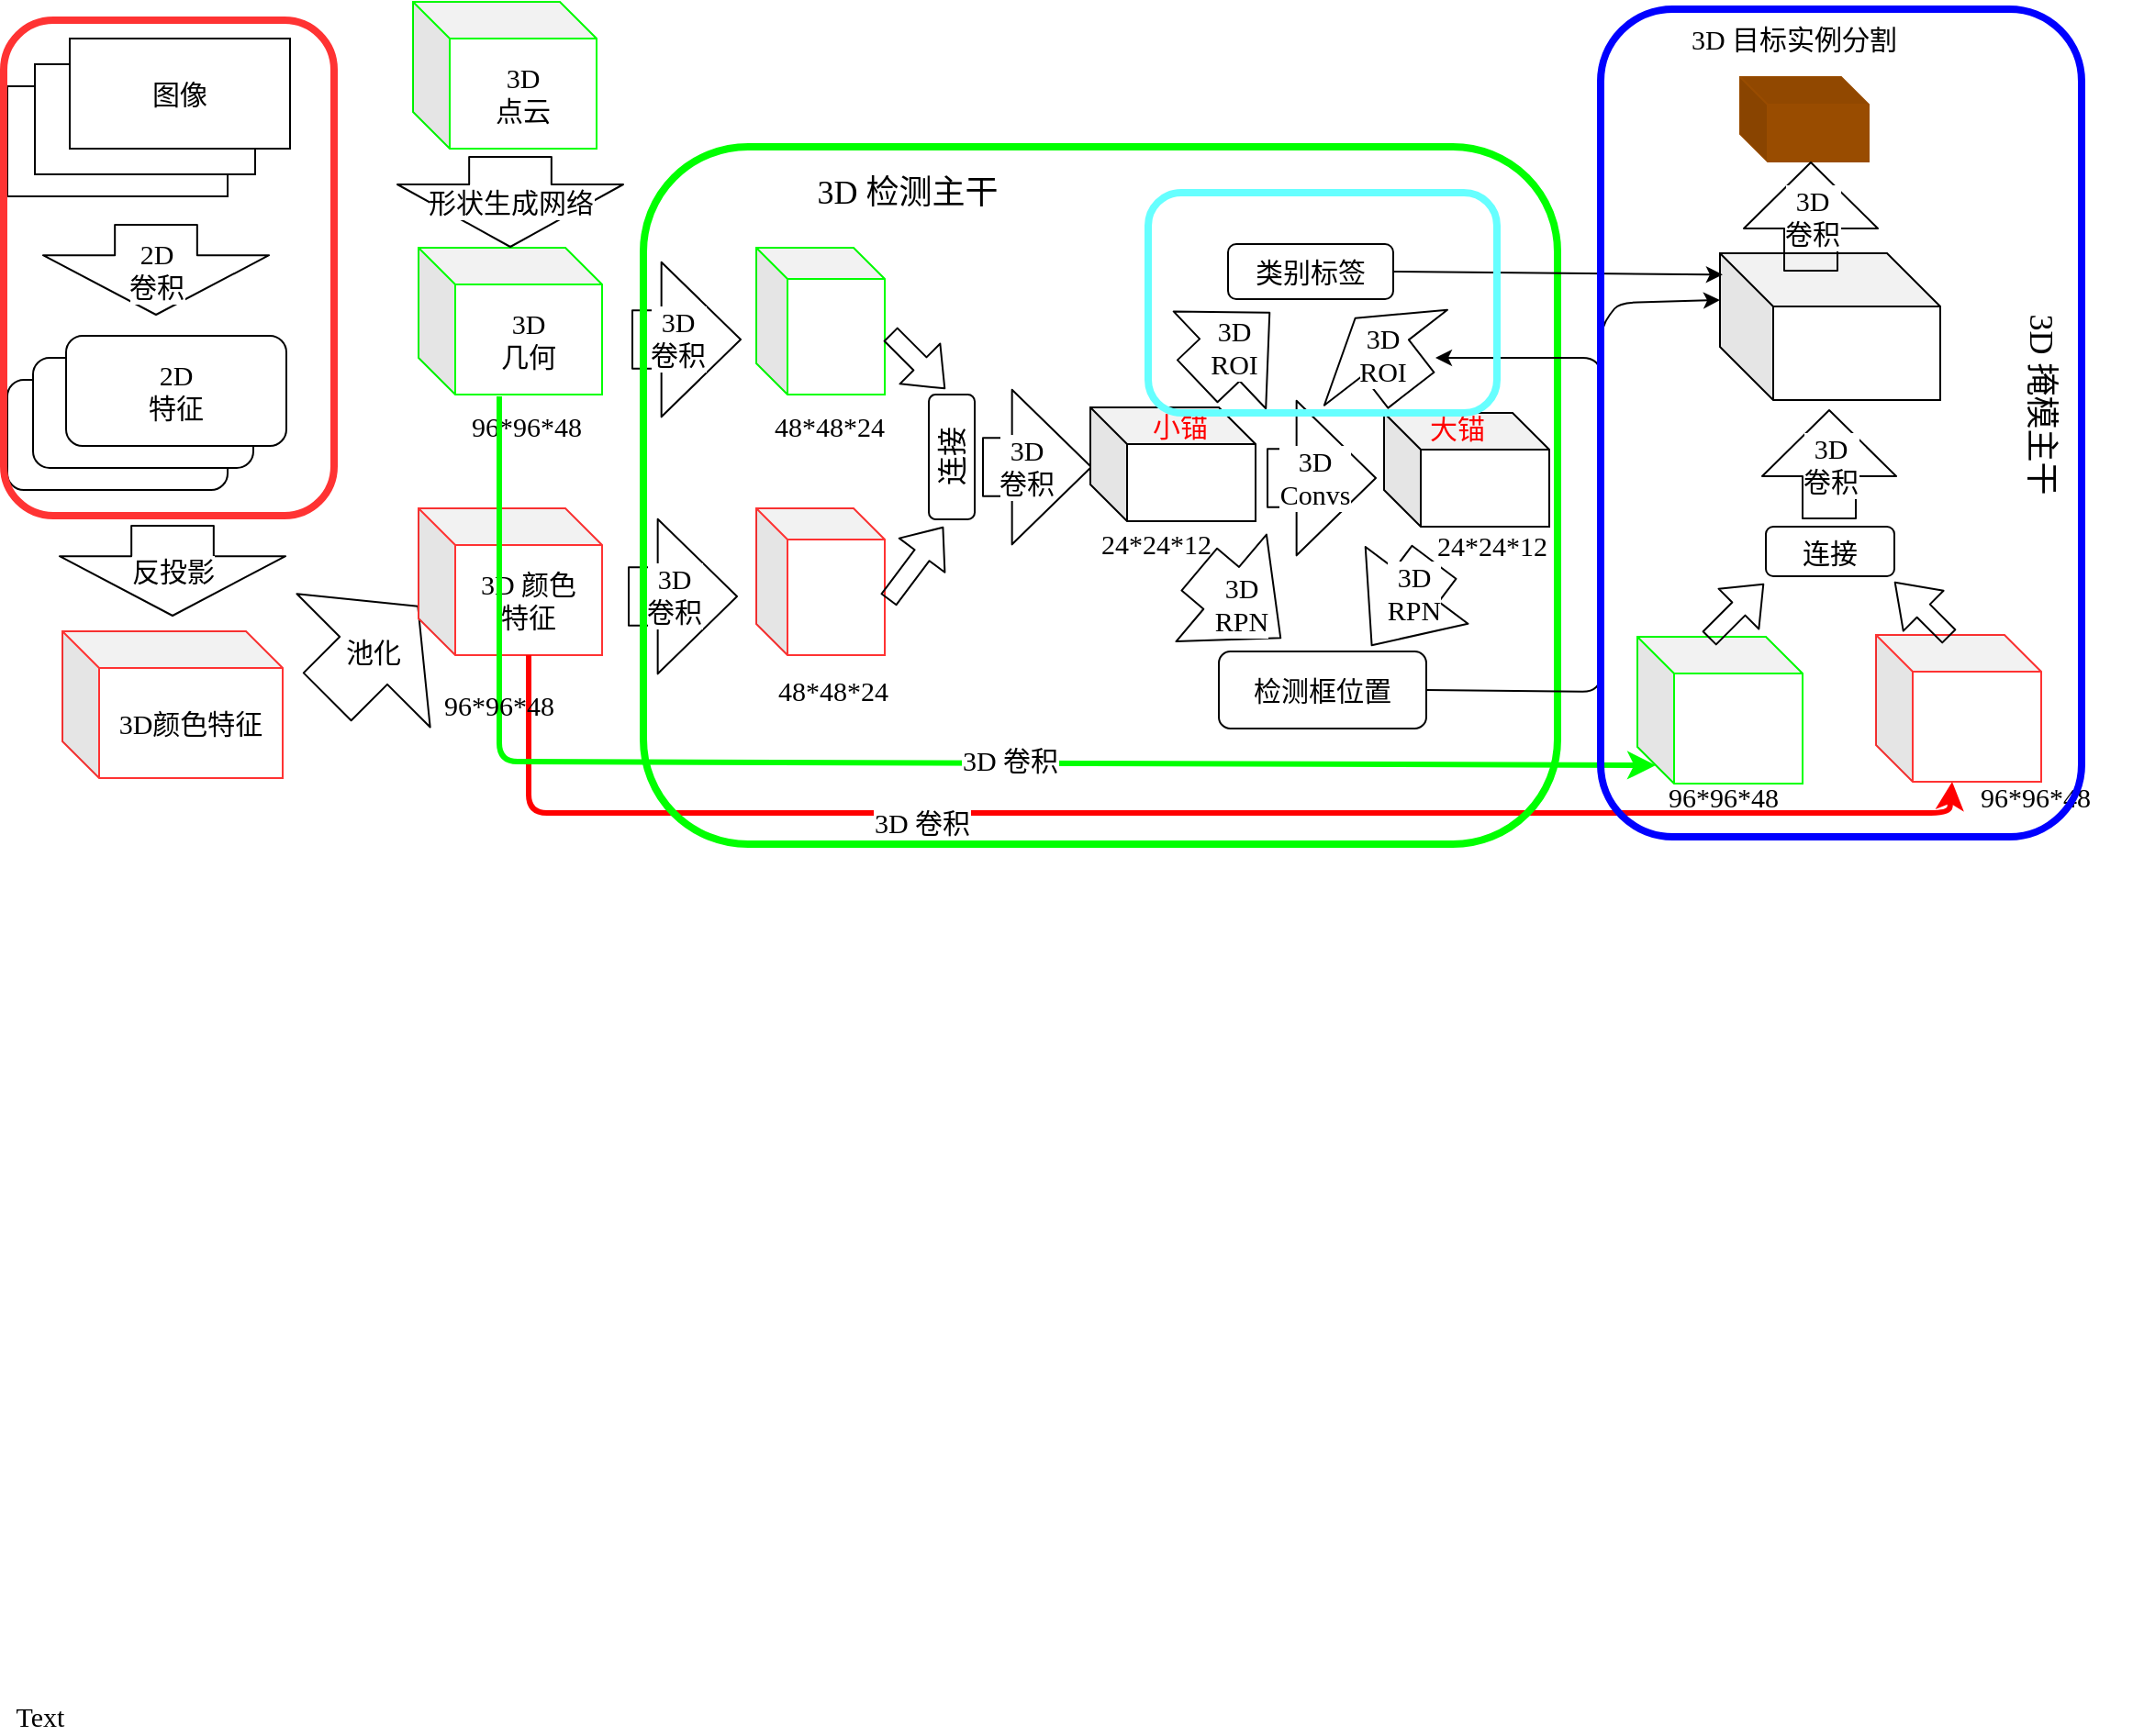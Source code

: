 <mxfile version="11.0.7" type="github"><diagram id="8dTToDnn2G2WXomE8Tt0" name="Page-1"><mxGraphModel dx="1406" dy="772" grid="1" gridSize="10" guides="1" tooltips="1" connect="1" arrows="1" fold="1" page="1" pageScale="1" pageWidth="827" pageHeight="1169" math="0" shadow="0"><root><mxCell id="0"/><mxCell id="1" parent="0"/><mxCell id="JRq2Q3PBXSEXSQGoBKzm-1" value="" style="rounded=0;whiteSpace=wrap;html=1;fontFamily=Times New Roman;fontSize=15;" parent="1" vertex="1"><mxGeometry x="32" y="72" width="120" height="60" as="geometry"/></mxCell><mxCell id="JRq2Q3PBXSEXSQGoBKzm-2" value="" style="rounded=0;whiteSpace=wrap;html=1;fontFamily=Times New Roman;fontSize=15;" parent="1" vertex="1"><mxGeometry x="47" y="60" width="120" height="60" as="geometry"/></mxCell><mxCell id="JRq2Q3PBXSEXSQGoBKzm-3" value="图像" style="rounded=0;whiteSpace=wrap;html=1;fontFamily=Times New Roman;fontSize=15;" parent="1" vertex="1"><mxGeometry x="66" y="46" width="120" height="60" as="geometry"/></mxCell><mxCell id="JRq2Q3PBXSEXSQGoBKzm-4" value="2D&lt;br style=&quot;font-size: 15px&quot;&gt;卷积" style="shape=flexArrow;endArrow=classic;html=1;endWidth=77.241;endSize=10.469;width=44.828;fontFamily=Times New Roman;fontSize=15;" parent="1" edge="1"><mxGeometry width="50" height="50" relative="1" as="geometry"><mxPoint x="113" y="147" as="sourcePoint"/><mxPoint x="113" y="197" as="targetPoint"/></mxGeometry></mxCell><mxCell id="JRq2Q3PBXSEXSQGoBKzm-5" value="" style="rounded=1;whiteSpace=wrap;html=1;fontFamily=Times New Roman;fontSize=15;" parent="1" vertex="1"><mxGeometry x="32" y="232" width="120" height="60" as="geometry"/></mxCell><mxCell id="JRq2Q3PBXSEXSQGoBKzm-6" value="" style="rounded=1;whiteSpace=wrap;html=1;fontFamily=Times New Roman;fontSize=15;" parent="1" vertex="1"><mxGeometry x="46" y="220" width="120" height="60" as="geometry"/></mxCell><mxCell id="JRq2Q3PBXSEXSQGoBKzm-7" value="2D&lt;br style=&quot;font-size: 15px&quot;&gt;特征" style="rounded=1;whiteSpace=wrap;html=1;fontFamily=Times New Roman;fontSize=15;" parent="1" vertex="1"><mxGeometry x="64" y="208" width="120" height="60" as="geometry"/></mxCell><mxCell id="JRq2Q3PBXSEXSQGoBKzm-8" value="反投影" style="shape=flexArrow;endArrow=classic;html=1;endWidth=77.241;endSize=10.469;width=44.828;fontFamily=Times New Roman;fontSize=15;" parent="1" edge="1"><mxGeometry width="50" height="50" relative="1" as="geometry"><mxPoint x="122" y="311" as="sourcePoint"/><mxPoint x="122" y="361" as="targetPoint"/></mxGeometry></mxCell><mxCell id="JRq2Q3PBXSEXSQGoBKzm-9" value="3D颜色特征" style="shape=cube;whiteSpace=wrap;html=1;boundedLbl=1;backgroundOutline=1;darkOpacity=0.05;darkOpacity2=0.1;strokeColor=#FF3333;fontFamily=Times New Roman;fontSize=15;" parent="1" vertex="1"><mxGeometry x="62" y="369" width="120" height="80" as="geometry"/></mxCell><mxCell id="JRq2Q3PBXSEXSQGoBKzm-10" value="池化" style="shape=flexArrow;endArrow=classic;html=1;endWidth=65;endSize=13.625;width=36.667;fontFamily=Times New Roman;fontSize=15;" parent="1" edge="1"><mxGeometry width="50" height="50" relative="1" as="geometry"><mxPoint x="206" y="405" as="sourcePoint"/><mxPoint x="256" y="355" as="targetPoint"/></mxGeometry></mxCell><mxCell id="JRq2Q3PBXSEXSQGoBKzm-12" value="3D&lt;br style=&quot;font-size: 15px&quot;&gt;几何" style="shape=cube;whiteSpace=wrap;html=1;boundedLbl=1;backgroundOutline=1;darkOpacity=0.05;darkOpacity2=0.1;strokeColor=#00FF00;fontFamily=Times New Roman;fontSize=15;" parent="1" vertex="1"><mxGeometry x="256" y="160" width="100" height="80" as="geometry"/></mxCell><mxCell id="JRq2Q3PBXSEXSQGoBKzm-13" value="3D 颜色&lt;br&gt;特征" style="shape=cube;whiteSpace=wrap;html=1;boundedLbl=1;backgroundOutline=1;darkOpacity=0.05;darkOpacity2=0.1;strokeColor=#FF3333;fontFamily=Times New Roman;fontSize=15;" parent="1" vertex="1"><mxGeometry x="256" y="302" width="100" height="80" as="geometry"/></mxCell><mxCell id="JRq2Q3PBXSEXSQGoBKzm-14" value="96*96*48" style="text;html=1;fontFamily=Times New Roman;fontSize=15;" parent="1" vertex="1"><mxGeometry x="283" y="242" width="70" height="30" as="geometry"/></mxCell><mxCell id="JRq2Q3PBXSEXSQGoBKzm-15" value="" style="shape=flexArrow;endArrow=classic;html=1;endWidth=51.667;endSize=14.058;width=31.667;fontFamily=Times New Roman;fontSize=15;" parent="1" edge="1"><mxGeometry width="50" height="50" relative="1" as="geometry"><mxPoint x="372" y="210" as="sourcePoint"/><mxPoint x="432" y="210" as="targetPoint"/></mxGeometry></mxCell><mxCell id="JRq2Q3PBXSEXSQGoBKzm-16" value="3D&lt;br style=&quot;font-size: 15px&quot;&gt;卷积" style="text;html=1;resizable=0;points=[];align=center;verticalAlign=middle;labelBackgroundColor=#ffffff;fontFamily=Times New Roman;fontSize=15;" parent="JRq2Q3PBXSEXSQGoBKzm-15" vertex="1" connectable="0"><mxGeometry x="-0.183" y="13" relative="1" as="geometry"><mxPoint y="12" as="offset"/></mxGeometry></mxCell><mxCell id="JRq2Q3PBXSEXSQGoBKzm-17" value="" style="shape=flexArrow;endArrow=classic;html=1;endWidth=51.667;endSize=14.058;width=31.667;fontFamily=Times New Roman;fontSize=15;" parent="1" edge="1"><mxGeometry width="50" height="50" relative="1" as="geometry"><mxPoint x="370" y="350" as="sourcePoint"/><mxPoint x="430" y="350" as="targetPoint"/></mxGeometry></mxCell><mxCell id="JRq2Q3PBXSEXSQGoBKzm-18" value="3D&lt;br style=&quot;font-size: 15px&quot;&gt;卷积" style="text;html=1;resizable=0;points=[];align=center;verticalAlign=middle;labelBackgroundColor=#ffffff;fontFamily=Times New Roman;fontSize=15;" parent="JRq2Q3PBXSEXSQGoBKzm-17" vertex="1" connectable="0"><mxGeometry x="-0.183" y="13" relative="1" as="geometry"><mxPoint y="12" as="offset"/></mxGeometry></mxCell><mxCell id="JRq2Q3PBXSEXSQGoBKzm-19" value="" style="shape=cube;whiteSpace=wrap;html=1;boundedLbl=1;backgroundOutline=1;darkOpacity=0.05;darkOpacity2=0.1;size=17;strokeColor=#00FF00;fontFamily=Times New Roman;fontSize=15;" parent="1" vertex="1"><mxGeometry x="440" y="160" width="70" height="80" as="geometry"/></mxCell><mxCell id="JRq2Q3PBXSEXSQGoBKzm-22" value="" style="shape=cube;whiteSpace=wrap;html=1;boundedLbl=1;backgroundOutline=1;darkOpacity=0.05;darkOpacity2=0.1;size=17;strokeColor=#FF3333;fontFamily=Times New Roman;fontSize=15;" parent="1" vertex="1"><mxGeometry x="440" y="302" width="70" height="80" as="geometry"/></mxCell><mxCell id="JRq2Q3PBXSEXSQGoBKzm-23" value="&lt;font style=&quot;font-size: 16px&quot;&gt;连接&lt;/font&gt;" style="rounded=1;whiteSpace=wrap;html=1;fontFamily=Times New Roman;fontSize=15;horizontal=0;" parent="1" vertex="1"><mxGeometry x="534" y="240" width="25" height="68" as="geometry"/></mxCell><mxCell id="JRq2Q3PBXSEXSQGoBKzm-26" value="" style="shape=flexArrow;endArrow=classic;html=1;endWidth=51.667;endSize=14.058;width=31.667;fontFamily=Times New Roman;fontSize=15;" parent="1" edge="1"><mxGeometry width="50" height="50" relative="1" as="geometry"><mxPoint x="563" y="279.5" as="sourcePoint"/><mxPoint x="623" y="279.5" as="targetPoint"/></mxGeometry></mxCell><mxCell id="JRq2Q3PBXSEXSQGoBKzm-27" value="3D&lt;br style=&quot;font-size: 15px&quot;&gt;卷积" style="text;html=1;resizable=0;points=[];align=center;verticalAlign=middle;labelBackgroundColor=#ffffff;fontFamily=Times New Roman;fontSize=15;" parent="JRq2Q3PBXSEXSQGoBKzm-26" vertex="1" connectable="0"><mxGeometry x="-0.183" y="13" relative="1" as="geometry"><mxPoint x="-1" y="12" as="offset"/></mxGeometry></mxCell><mxCell id="JRq2Q3PBXSEXSQGoBKzm-28" value="" style="shape=cube;whiteSpace=wrap;html=1;boundedLbl=1;backgroundOutline=1;darkOpacity=0.05;darkOpacity2=0.1;fontFamily=Times New Roman;fontSize=15;" parent="1" vertex="1"><mxGeometry x="622" y="247" width="90" height="62" as="geometry"/></mxCell><mxCell id="JRq2Q3PBXSEXSQGoBKzm-30" value="" style="shape=cube;whiteSpace=wrap;html=1;boundedLbl=1;backgroundOutline=1;darkOpacity=0.05;darkOpacity2=0.1;fontFamily=Times New Roman;fontSize=15;" parent="1" vertex="1"><mxGeometry x="782" y="250" width="90" height="62" as="geometry"/></mxCell><mxCell id="JRq2Q3PBXSEXSQGoBKzm-32" value="&lt;font color=&quot;#ff0000&quot;&gt;小锚&lt;/font&gt;" style="text;html=1;strokeColor=none;fillColor=none;align=center;verticalAlign=middle;whiteSpace=wrap;rounded=0;fontFamily=Times New Roman;fontSize=15;" parent="1" vertex="1"><mxGeometry x="621" y="247" width="100" height="20" as="geometry"/></mxCell><mxCell id="JRq2Q3PBXSEXSQGoBKzm-33" value="&lt;font color=&quot;#ff0000&quot;&gt;大锚&lt;/font&gt;" style="text;html=1;strokeColor=none;fillColor=none;align=center;verticalAlign=middle;whiteSpace=wrap;rounded=0;fontFamily=Times New Roman;fontSize=15;" parent="1" vertex="1"><mxGeometry x="772" y="248" width="100" height="20" as="geometry"/></mxCell><mxCell id="JRq2Q3PBXSEXSQGoBKzm-34" value="3D&lt;br style=&quot;font-size: 15px;&quot;&gt;ROI" style="shape=flexArrow;endArrow=classic;html=1;endWidth=40.333;endSize=12.16;width=31.667;fontFamily=Times New Roman;fontSize=15;" parent="1" edge="1"><mxGeometry width="50" height="50" relative="1" as="geometry"><mxPoint x="680" y="233" as="sourcePoint"/><mxPoint x="720" y="195" as="targetPoint"/></mxGeometry></mxCell><mxCell id="JRq2Q3PBXSEXSQGoBKzm-37" value="类别标签" style="rounded=1;whiteSpace=wrap;html=1;fontFamily=Times New Roman;fontSize=15;" parent="1" vertex="1"><mxGeometry x="697" y="158" width="90" height="30" as="geometry"/></mxCell><mxCell id="JRq2Q3PBXSEXSQGoBKzm-38" value="3D&lt;br style=&quot;font-size: 15px;&quot;&gt;RPN" style="shape=flexArrow;endArrow=classic;html=1;endWidth=45.278;endSize=13.75;width=30;fontFamily=Times New Roman;fontSize=15;" parent="1" edge="1"><mxGeometry width="50" height="50" relative="1" as="geometry"><mxPoint x="681" y="335" as="sourcePoint"/><mxPoint x="726" y="373" as="targetPoint"/></mxGeometry></mxCell><mxCell id="JRq2Q3PBXSEXSQGoBKzm-39" value="" style="shape=flexArrow;endArrow=classic;html=1;endWidth=38.824;endSize=13.271;width=30;fontFamily=Times New Roman;fontSize=15;" parent="1" edge="1"><mxGeometry width="50" height="50" relative="1" as="geometry"><mxPoint x="809.5" y="331" as="sourcePoint"/><mxPoint x="775" y="377" as="targetPoint"/></mxGeometry></mxCell><mxCell id="JRq2Q3PBXSEXSQGoBKzm-40" value="3D&lt;br style=&quot;font-size: 15px;&quot;&gt;RPN" style="text;html=1;resizable=0;points=[];align=center;verticalAlign=middle;labelBackgroundColor=#ffffff;fontFamily=Times New Roman;fontSize=15;" parent="JRq2Q3PBXSEXSQGoBKzm-39" vertex="1" connectable="0"><mxGeometry x="-0.362" y="-1" relative="1" as="geometry"><mxPoint y="3" as="offset"/></mxGeometry></mxCell><mxCell id="JRq2Q3PBXSEXSQGoBKzm-41" value="检测框位置" style="rounded=1;whiteSpace=wrap;html=1;fontFamily=Times New Roman;fontSize=15;" parent="1" vertex="1"><mxGeometry x="692" y="380" width="113" height="42" as="geometry"/></mxCell><mxCell id="W9sIAA5rkvRDu5AHwiE3-2" value="" style="endArrow=classic;html=1;fontFamily=Times New Roman;fontSize=15;strokeColor=#FF0000;strokeWidth=3;exitX=0;exitY=0;exitDx=60;exitDy=80;exitPerimeter=0;" parent="1" source="JRq2Q3PBXSEXSQGoBKzm-13" target="W9sIAA5rkvRDu5AHwiE3-5" edge="1"><mxGeometry width="50" height="50" relative="1" as="geometry"><mxPoint x="299" y="380" as="sourcePoint"/><mxPoint x="1059" y="449" as="targetPoint"/><Array as="points"><mxPoint x="316" y="468"/><mxPoint x="1090" y="468"/></Array></mxGeometry></mxCell><mxCell id="W9sIAA5rkvRDu5AHwiE3-25" value="3D 卷积" style="text;html=1;resizable=0;points=[];align=center;verticalAlign=middle;labelBackgroundColor=#ffffff;fontSize=15;fontFamily=Times New Roman;" parent="W9sIAA5rkvRDu5AHwiE3-2" vertex="1" connectable="0"><mxGeometry x="-0.316" y="-5" relative="1" as="geometry"><mxPoint as="offset"/></mxGeometry></mxCell><mxCell id="W9sIAA5rkvRDu5AHwiE3-3" value="" style="endArrow=classic;html=1;fontFamily=Times New Roman;fontSize=15;strokeColor=#00FF00;strokeWidth=3;" parent="1" edge="1"><mxGeometry width="50" height="50" relative="1" as="geometry"><mxPoint x="300" y="241" as="sourcePoint"/><mxPoint x="930" y="442" as="targetPoint"/><Array as="points"><mxPoint x="300" y="440"/></Array></mxGeometry></mxCell><mxCell id="W9sIAA5rkvRDu5AHwiE3-26" value="3D 卷积" style="text;html=1;resizable=0;points=[];align=center;verticalAlign=middle;labelBackgroundColor=#ffffff;fontSize=15;fontFamily=Times New Roman;" parent="W9sIAA5rkvRDu5AHwiE3-3" vertex="1" connectable="0"><mxGeometry x="0.151" y="2" relative="1" as="geometry"><mxPoint as="offset"/></mxGeometry></mxCell><mxCell id="W9sIAA5rkvRDu5AHwiE3-4" value="" style="shape=cube;whiteSpace=wrap;html=1;boundedLbl=1;backgroundOutline=1;darkOpacity=0.05;darkOpacity2=0.1;strokeColor=#00FF00;fontFamily=Times New Roman;fontSize=15;" parent="1" vertex="1"><mxGeometry x="920" y="372" width="90" height="80" as="geometry"/></mxCell><mxCell id="W9sIAA5rkvRDu5AHwiE3-5" value="" style="shape=cube;whiteSpace=wrap;html=1;boundedLbl=1;backgroundOutline=1;darkOpacity=0.05;darkOpacity2=0.1;strokeColor=#FF3333;fontFamily=Times New Roman;fontSize=15;" parent="1" vertex="1"><mxGeometry x="1050" y="371" width="90" height="80" as="geometry"/></mxCell><mxCell id="W9sIAA5rkvRDu5AHwiE3-7" value="" style="shape=flexArrow;endArrow=classic;html=1;fontFamily=Times New Roman;fontSize=15;" parent="1" edge="1"><mxGeometry width="50" height="50" relative="1" as="geometry"><mxPoint x="959" y="373" as="sourcePoint"/><mxPoint x="989" y="343" as="targetPoint"/></mxGeometry></mxCell><mxCell id="W9sIAA5rkvRDu5AHwiE3-8" value="" style="shape=flexArrow;endArrow=classic;html=1;width=10;endSize=6.97;fontFamily=Times New Roman;fontSize=15;" parent="1" edge="1"><mxGeometry width="50" height="50" relative="1" as="geometry"><mxPoint x="1090" y="372" as="sourcePoint"/><mxPoint x="1060" y="342" as="targetPoint"/></mxGeometry></mxCell><mxCell id="W9sIAA5rkvRDu5AHwiE3-9" value="连接" style="rounded=1;whiteSpace=wrap;html=1;fontFamily=Times New Roman;fontSize=15;" parent="1" vertex="1"><mxGeometry x="990" y="312" width="70" height="27" as="geometry"/></mxCell><mxCell id="W9sIAA5rkvRDu5AHwiE3-10" value="3D&lt;br&gt;卷积" style="shape=flexArrow;endArrow=classic;html=1;endWidth=43;endSize=11.67;width=29;fontFamily=Times New Roman;fontSize=15;" parent="1" edge="1"><mxGeometry width="50" height="50" relative="1" as="geometry"><mxPoint x="1024.5" y="308" as="sourcePoint"/><mxPoint x="1024.5" y="248" as="targetPoint"/></mxGeometry></mxCell><mxCell id="W9sIAA5rkvRDu5AHwiE3-12" value="" style="shape=cube;whiteSpace=wrap;html=1;boundedLbl=1;backgroundOutline=1;darkOpacity=0.05;darkOpacity2=0.1;size=29;fontFamily=Times New Roman;fontSize=15;" parent="1" vertex="1"><mxGeometry x="965" y="163" width="120" height="80" as="geometry"/></mxCell><mxCell id="W9sIAA5rkvRDu5AHwiE3-13" value="" style="shape=cube;whiteSpace=wrap;html=1;boundedLbl=1;backgroundOutline=1;darkOpacity=0.05;darkOpacity2=0.1;size=15;fontFamily=Times New Roman;fontSize=15;strokeColor=#994C00;fillColor=#994C00;" parent="1" vertex="1"><mxGeometry x="976" y="67" width="70" height="46" as="geometry"/></mxCell><mxCell id="W9sIAA5rkvRDu5AHwiE3-14" value="3D 目标实例分割" style="text;html=1;strokeColor=none;fillColor=none;align=center;verticalAlign=middle;whiteSpace=wrap;rounded=0;fontFamily=Times New Roman;fontSize=15;" parent="1" vertex="1"><mxGeometry x="900" y="36" width="211" height="20" as="geometry"/></mxCell><mxCell id="W9sIAA5rkvRDu5AHwiE3-15" value="" style="rounded=1;whiteSpace=wrap;html=1;fillColor=none;strokeColor=#FF3333;strokeWidth=4;fontFamily=Times New Roman;fontSize=15;" parent="1" vertex="1"><mxGeometry x="30" y="36" width="180" height="270" as="geometry"/></mxCell><mxCell id="W9sIAA5rkvRDu5AHwiE3-18" value="96*96*48" style="text;html=1;fontFamily=Times New Roman;fontSize=15;" parent="1" vertex="1"><mxGeometry x="268" y="394" width="70" height="30" as="geometry"/></mxCell><mxCell id="W9sIAA5rkvRDu5AHwiE3-20" value="48*48*24" style="text;html=1;fontFamily=Times New Roman;fontSize=15;" parent="1" vertex="1"><mxGeometry x="450" y="386" width="70" height="30" as="geometry"/></mxCell><mxCell id="W9sIAA5rkvRDu5AHwiE3-21" value="48*48*24" style="text;html=1;fontFamily=Times New Roman;fontSize=15;" parent="1" vertex="1"><mxGeometry x="448" y="242" width="70" height="30" as="geometry"/></mxCell><mxCell id="W9sIAA5rkvRDu5AHwiE3-22" value="" style="shape=flexArrow;endArrow=classic;html=1;fontFamily=Times New Roman;fontSize=15;" parent="1" edge="1"><mxGeometry width="50" height="50" relative="1" as="geometry"><mxPoint x="512" y="352" as="sourcePoint"/><mxPoint x="542" y="312" as="targetPoint"/></mxGeometry></mxCell><mxCell id="W9sIAA5rkvRDu5AHwiE3-23" value="" style="shape=flexArrow;endArrow=classic;html=1;fontFamily=Times New Roman;fontSize=15;" parent="1" edge="1"><mxGeometry width="50" height="50" relative="1" as="geometry"><mxPoint x="513" y="207" as="sourcePoint"/><mxPoint x="543" y="237" as="targetPoint"/></mxGeometry></mxCell><mxCell id="W9sIAA5rkvRDu5AHwiE3-24" value="3D&lt;br style=&quot;font-size: 15px;&quot;&gt;ROI" style="shape=flexArrow;endArrow=classic;html=1;endWidth=52.157;endSize=8.729;width=31.667;entryX=0.578;entryY=1.033;entryDx=0;entryDy=0;entryPerimeter=0;fontFamily=Times New Roman;fontSize=15;" parent="1" edge="1"><mxGeometry width="50" height="50" relative="1" as="geometry"><mxPoint x="797" y="238" as="sourcePoint"/><mxPoint x="766" y="198" as="targetPoint"/></mxGeometry></mxCell><mxCell id="W9sIAA5rkvRDu5AHwiE3-27" value="" style="rounded=1;whiteSpace=wrap;html=1;strokeColor=#00FF00;strokeWidth=4;fillColor=none;fontFamily=Times New Roman;fontSize=15;shadow=0;" parent="1" vertex="1"><mxGeometry x="378.5" y="105" width="498" height="380" as="geometry"/></mxCell><mxCell id="W9sIAA5rkvRDu5AHwiE3-28" value="&lt;font style=&quot;font-size: 18px&quot;&gt;3D 检测主干&lt;/font&gt;" style="text;html=1;strokeColor=none;fillColor=none;align=center;verticalAlign=middle;whiteSpace=wrap;rounded=0;fontFamily=Times New Roman;fontSize=15;" parent="1" vertex="1"><mxGeometry x="389" y="120" width="267" height="20" as="geometry"/></mxCell><mxCell id="W9sIAA5rkvRDu5AHwiE3-30" value="24*24*12" style="text;html=1;strokeColor=none;fillColor=none;align=center;verticalAlign=middle;whiteSpace=wrap;rounded=0;fontFamily=Times New Roman;fontSize=15;" parent="1" vertex="1"><mxGeometry x="638" y="311" width="40" height="20" as="geometry"/></mxCell><mxCell id="W9sIAA5rkvRDu5AHwiE3-31" value="24*24*12" style="text;html=1;strokeColor=none;fillColor=none;align=center;verticalAlign=middle;whiteSpace=wrap;rounded=0;fontFamily=Times New Roman;fontSize=15;" parent="1" vertex="1"><mxGeometry x="821" y="312" width="40" height="20" as="geometry"/></mxCell><mxCell id="W9sIAA5rkvRDu5AHwiE3-32" value="96*96*48" style="text;html=1;fontSize=15;fontFamily=Times New Roman;" parent="1" vertex="1"><mxGeometry x="935" y="444" width="90" height="30" as="geometry"/></mxCell><mxCell id="W9sIAA5rkvRDu5AHwiE3-33" value="96*96*48" style="text;html=1;fontSize=15;fontFamily=Times New Roman;" parent="1" vertex="1"><mxGeometry x="1105" y="444" width="90" height="30" as="geometry"/></mxCell><mxCell id="W9sIAA5rkvRDu5AHwiE3-36" value="" style="endArrow=classic;html=1;fontFamily=Times New Roman;fontSize=15;exitX=1;exitY=0.5;exitDx=0;exitDy=0;" parent="1" source="JRq2Q3PBXSEXSQGoBKzm-41" edge="1"><mxGeometry width="50" height="50" relative="1" as="geometry"><mxPoint x="880" y="600" as="sourcePoint"/><mxPoint x="810" y="220" as="targetPoint"/><Array as="points"><mxPoint x="900" y="402"/><mxPoint x="900" y="220"/></Array></mxGeometry></mxCell><mxCell id="W9sIAA5rkvRDu5AHwiE3-37" value="" style="endArrow=classic;html=1;fontFamily=Times New Roman;fontSize=15;exitX=1;exitY=0.5;exitDx=0;exitDy=0;entryX=0.012;entryY=0.146;entryDx=0;entryDy=0;entryPerimeter=0;" parent="1" source="JRq2Q3PBXSEXSQGoBKzm-37" target="W9sIAA5rkvRDu5AHwiE3-12" edge="1"><mxGeometry width="50" height="50" relative="1" as="geometry"><mxPoint x="950" y="590" as="sourcePoint"/><mxPoint x="1000" y="540" as="targetPoint"/></mxGeometry></mxCell><mxCell id="W9sIAA5rkvRDu5AHwiE3-38" value="" style="endArrow=classic;html=1;fontFamily=Times New Roman;fontSize=15;entryX=0;entryY=0;entryDx=0;entryDy=25.5;entryPerimeter=0;" parent="1" target="W9sIAA5rkvRDu5AHwiE3-12" edge="1"><mxGeometry width="50" height="50" relative="1" as="geometry"><mxPoint x="900" y="240" as="sourcePoint"/><mxPoint x="1020" y="570" as="targetPoint"/><Array as="points"><mxPoint x="900" y="203"/><mxPoint x="910" y="190"/></Array></mxGeometry></mxCell><mxCell id="W9sIAA5rkvRDu5AHwiE3-39" value="" style="rounded=1;whiteSpace=wrap;html=1;strokeColor=#0000FF;strokeWidth=4;fillColor=none;fontFamily=Times New Roman;fontSize=15;" parent="1" vertex="1"><mxGeometry x="900" y="30" width="262" height="451" as="geometry"/></mxCell><mxCell id="W9sIAA5rkvRDu5AHwiE3-40" value="Text" style="text;html=1;strokeColor=none;fillColor=none;align=center;verticalAlign=middle;whiteSpace=wrap;rounded=0;shadow=0;fontFamily=Times New Roman;fontSize=15;" parent="1" vertex="1"><mxGeometry x="30" y="950" width="40" height="20" as="geometry"/></mxCell><mxCell id="W9sIAA5rkvRDu5AHwiE3-42" value="" style="shape=flexArrow;endArrow=classic;html=1;endWidth=51.667;endSize=14.058;width=31.667;fontFamily=Times New Roman;fontSize=15;" parent="1" edge="1"><mxGeometry width="50" height="50" relative="1" as="geometry"><mxPoint x="718" y="285.5" as="sourcePoint"/><mxPoint x="778" y="285.5" as="targetPoint"/></mxGeometry></mxCell><mxCell id="W9sIAA5rkvRDu5AHwiE3-43" value="3D&lt;br style=&quot;font-size: 15px;&quot;&gt;Convs" style="text;html=1;resizable=0;points=[];align=center;verticalAlign=middle;labelBackgroundColor=#ffffff;fontFamily=Times New Roman;fontSize=15;" parent="W9sIAA5rkvRDu5AHwiE3-42" vertex="1" connectable="0"><mxGeometry x="-0.183" y="13" relative="1" as="geometry"><mxPoint x="1" y="12" as="offset"/></mxGeometry></mxCell><mxCell id="W9sIAA5rkvRDu5AHwiE3-45" value="&lt;font style=&quot;font-size: 18px&quot;&gt;3D 掩模主干&lt;/font&gt;" style="text;html=1;strokeColor=none;fillColor=none;align=center;verticalAlign=middle;whiteSpace=wrap;rounded=0;shadow=0;labelBackgroundColor=none;fontFamily=Times New Roman;fontSize=15;fontColor=#000000;horizontal=0;rotation=-180;" parent="1" vertex="1"><mxGeometry x="1114" y="124" width="53" height="243" as="geometry"/></mxCell><mxCell id="W9sIAA5rkvRDu5AHwiE3-46" value="" style="rounded=1;whiteSpace=wrap;html=1;shadow=0;labelBackgroundColor=none;strokeColor=#66FFFF;strokeWidth=4;fillColor=none;fontFamily=Times New Roman;fontSize=15;fontColor=#000000;" parent="1" vertex="1"><mxGeometry x="653.5" y="130" width="190" height="120" as="geometry"/></mxCell><mxCell id="t6XotAFA1dyxuuK-jBtD-1" value="3D&lt;br style=&quot;font-size: 15px&quot;&gt;点云" style="shape=cube;whiteSpace=wrap;html=1;boundedLbl=1;backgroundOutline=1;darkOpacity=0.05;darkOpacity2=0.1;strokeColor=#00FF00;fontFamily=Times New Roman;fontSize=15;" vertex="1" parent="1"><mxGeometry x="253" y="26" width="100" height="80" as="geometry"/></mxCell><mxCell id="t6XotAFA1dyxuuK-jBtD-2" value="形状生成网络" style="shape=flexArrow;endArrow=classic;html=1;endWidth=77.172;endSize=11;width=44.828;fontFamily=Times New Roman;fontSize=15;" edge="1" parent="1"><mxGeometry width="50" height="50" relative="1" as="geometry"><mxPoint x="306" y="110" as="sourcePoint"/><mxPoint x="306" y="160" as="targetPoint"/></mxGeometry></mxCell><mxCell id="t6XotAFA1dyxuuK-jBtD-3" value="3D&lt;br&gt;卷积" style="shape=flexArrow;endArrow=classic;html=1;endWidth=43;endSize=11.67;width=29;fontFamily=Times New Roman;fontSize=15;" edge="1" parent="1"><mxGeometry width="50" height="50" relative="1" as="geometry"><mxPoint x="1014.5" y="173" as="sourcePoint"/><mxPoint x="1014.5" y="113" as="targetPoint"/></mxGeometry></mxCell></root></mxGraphModel></diagram></mxfile>